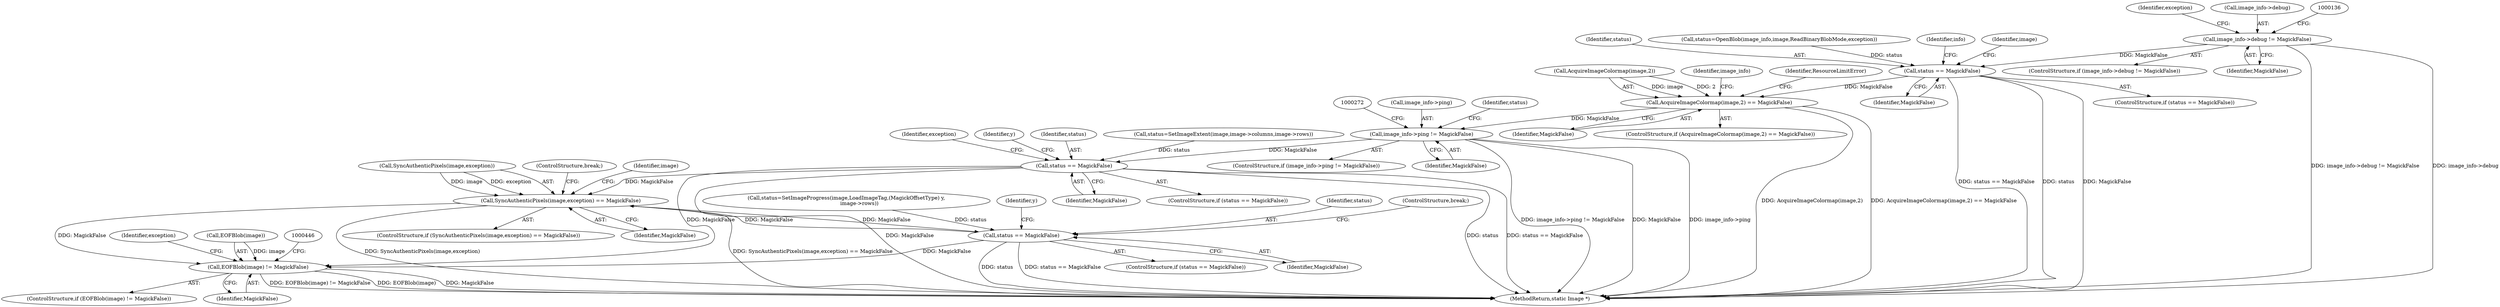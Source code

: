 digraph "0_ImageMagick_f6e9d0d9955e85bdd7540b251cd50d598dacc5e6_40@pointer" {
"1000130" [label="(Call,image_info->debug != MagickFalse)"];
"1000168" [label="(Call,status == MagickFalse)"];
"1000256" [label="(Call,AcquireImageColormap(image,2) == MagickFalse)"];
"1000265" [label="(Call,image_info->ping != MagickFalse)"];
"1000289" [label="(Call,status == MagickFalse)"];
"1000398" [label="(Call,SyncAuthenticPixels(image,exception) == MagickFalse)"];
"1000425" [label="(Call,status == MagickFalse)"];
"1000434" [label="(Call,EOFBlob(image) != MagickFalse)"];
"1000169" [label="(Identifier,status)"];
"1000134" [label="(Identifier,MagickFalse)"];
"1000160" [label="(Call,status=OpenBlob(image_info,image,ReadBinaryBlobMode,exception))"];
"1000266" [label="(Call,image_info->ping)"];
"1000146" [label="(Identifier,exception)"];
"1000167" [label="(ControlStructure,if (status == MagickFalse))"];
"1000279" [label="(Identifier,status)"];
"1000260" [label="(Identifier,MagickFalse)"];
"1000304" [label="(Identifier,y)"];
"1000413" [label="(Call,status=SetImageProgress(image,LoadImageTag,(MagickOffsetType) y,\n                image->rows))"];
"1000425" [label="(Call,status == MagickFalse)"];
"1000433" [label="(ControlStructure,if (EOFBlob(image) != MagickFalse))"];
"1000439" [label="(Identifier,exception)"];
"1000290" [label="(Identifier,status)"];
"1000262" [label="(Identifier,ResourceLimitError)"];
"1000437" [label="(Identifier,MagickFalse)"];
"1000314" [label="(Identifier,y)"];
"1000289" [label="(Call,status == MagickFalse)"];
"1000181" [label="(Identifier,info)"];
"1000399" [label="(Call,SyncAuthenticPixels(image,exception))"];
"1000131" [label="(Call,image_info->debug)"];
"1000403" [label="(ControlStructure,break;)"];
"1000424" [label="(ControlStructure,if (status == MagickFalse))"];
"1000278" [label="(Call,status=SetImageExtent(image,image->columns,image->rows))"];
"1000426" [label="(Identifier,status)"];
"1000291" [label="(Identifier,MagickFalse)"];
"1000170" [label="(Identifier,MagickFalse)"];
"1000173" [label="(Identifier,image)"];
"1000427" [label="(Identifier,MagickFalse)"];
"1000264" [label="(ControlStructure,if (image_info->ping != MagickFalse))"];
"1000256" [label="(Call,AcquireImageColormap(image,2) == MagickFalse)"];
"1000255" [label="(ControlStructure,if (AcquireImageColormap(image,2) == MagickFalse))"];
"1000168" [label="(Call,status == MagickFalse)"];
"1000434" [label="(Call,EOFBlob(image) != MagickFalse)"];
"1000129" [label="(ControlStructure,if (image_info->debug != MagickFalse))"];
"1000398" [label="(Call,SyncAuthenticPixels(image,exception) == MagickFalse)"];
"1000397" [label="(ControlStructure,if (SyncAuthenticPixels(image,exception) == MagickFalse))"];
"1000435" [label="(Call,EOFBlob(image))"];
"1000257" [label="(Call,AcquireImageColormap(image,2))"];
"1000402" [label="(Identifier,MagickFalse)"];
"1000267" [label="(Identifier,image_info)"];
"1000269" [label="(Identifier,MagickFalse)"];
"1000452" [label="(MethodReturn,static Image *)"];
"1000407" [label="(Identifier,image)"];
"1000265" [label="(Call,image_info->ping != MagickFalse)"];
"1000294" [label="(Identifier,exception)"];
"1000428" [label="(ControlStructure,break;)"];
"1000130" [label="(Call,image_info->debug != MagickFalse)"];
"1000288" [label="(ControlStructure,if (status == MagickFalse))"];
"1000130" -> "1000129"  [label="AST: "];
"1000130" -> "1000134"  [label="CFG: "];
"1000131" -> "1000130"  [label="AST: "];
"1000134" -> "1000130"  [label="AST: "];
"1000136" -> "1000130"  [label="CFG: "];
"1000146" -> "1000130"  [label="CFG: "];
"1000130" -> "1000452"  [label="DDG: image_info->debug != MagickFalse"];
"1000130" -> "1000452"  [label="DDG: image_info->debug"];
"1000130" -> "1000168"  [label="DDG: MagickFalse"];
"1000168" -> "1000167"  [label="AST: "];
"1000168" -> "1000170"  [label="CFG: "];
"1000169" -> "1000168"  [label="AST: "];
"1000170" -> "1000168"  [label="AST: "];
"1000173" -> "1000168"  [label="CFG: "];
"1000181" -> "1000168"  [label="CFG: "];
"1000168" -> "1000452"  [label="DDG: status == MagickFalse"];
"1000168" -> "1000452"  [label="DDG: status"];
"1000168" -> "1000452"  [label="DDG: MagickFalse"];
"1000160" -> "1000168"  [label="DDG: status"];
"1000168" -> "1000256"  [label="DDG: MagickFalse"];
"1000256" -> "1000255"  [label="AST: "];
"1000256" -> "1000260"  [label="CFG: "];
"1000257" -> "1000256"  [label="AST: "];
"1000260" -> "1000256"  [label="AST: "];
"1000262" -> "1000256"  [label="CFG: "];
"1000267" -> "1000256"  [label="CFG: "];
"1000256" -> "1000452"  [label="DDG: AcquireImageColormap(image,2)"];
"1000256" -> "1000452"  [label="DDG: AcquireImageColormap(image,2) == MagickFalse"];
"1000257" -> "1000256"  [label="DDG: image"];
"1000257" -> "1000256"  [label="DDG: 2"];
"1000256" -> "1000265"  [label="DDG: MagickFalse"];
"1000265" -> "1000264"  [label="AST: "];
"1000265" -> "1000269"  [label="CFG: "];
"1000266" -> "1000265"  [label="AST: "];
"1000269" -> "1000265"  [label="AST: "];
"1000272" -> "1000265"  [label="CFG: "];
"1000279" -> "1000265"  [label="CFG: "];
"1000265" -> "1000452"  [label="DDG: image_info->ping != MagickFalse"];
"1000265" -> "1000452"  [label="DDG: MagickFalse"];
"1000265" -> "1000452"  [label="DDG: image_info->ping"];
"1000265" -> "1000289"  [label="DDG: MagickFalse"];
"1000289" -> "1000288"  [label="AST: "];
"1000289" -> "1000291"  [label="CFG: "];
"1000290" -> "1000289"  [label="AST: "];
"1000291" -> "1000289"  [label="AST: "];
"1000294" -> "1000289"  [label="CFG: "];
"1000304" -> "1000289"  [label="CFG: "];
"1000289" -> "1000452"  [label="DDG: MagickFalse"];
"1000289" -> "1000452"  [label="DDG: status"];
"1000289" -> "1000452"  [label="DDG: status == MagickFalse"];
"1000278" -> "1000289"  [label="DDG: status"];
"1000289" -> "1000398"  [label="DDG: MagickFalse"];
"1000289" -> "1000434"  [label="DDG: MagickFalse"];
"1000398" -> "1000397"  [label="AST: "];
"1000398" -> "1000402"  [label="CFG: "];
"1000399" -> "1000398"  [label="AST: "];
"1000402" -> "1000398"  [label="AST: "];
"1000403" -> "1000398"  [label="CFG: "];
"1000407" -> "1000398"  [label="CFG: "];
"1000398" -> "1000452"  [label="DDG: SyncAuthenticPixels(image,exception) == MagickFalse"];
"1000398" -> "1000452"  [label="DDG: SyncAuthenticPixels(image,exception)"];
"1000399" -> "1000398"  [label="DDG: image"];
"1000399" -> "1000398"  [label="DDG: exception"];
"1000425" -> "1000398"  [label="DDG: MagickFalse"];
"1000398" -> "1000425"  [label="DDG: MagickFalse"];
"1000398" -> "1000434"  [label="DDG: MagickFalse"];
"1000425" -> "1000424"  [label="AST: "];
"1000425" -> "1000427"  [label="CFG: "];
"1000426" -> "1000425"  [label="AST: "];
"1000427" -> "1000425"  [label="AST: "];
"1000428" -> "1000425"  [label="CFG: "];
"1000314" -> "1000425"  [label="CFG: "];
"1000425" -> "1000452"  [label="DDG: status"];
"1000425" -> "1000452"  [label="DDG: status == MagickFalse"];
"1000413" -> "1000425"  [label="DDG: status"];
"1000425" -> "1000434"  [label="DDG: MagickFalse"];
"1000434" -> "1000433"  [label="AST: "];
"1000434" -> "1000437"  [label="CFG: "];
"1000435" -> "1000434"  [label="AST: "];
"1000437" -> "1000434"  [label="AST: "];
"1000439" -> "1000434"  [label="CFG: "];
"1000446" -> "1000434"  [label="CFG: "];
"1000434" -> "1000452"  [label="DDG: MagickFalse"];
"1000434" -> "1000452"  [label="DDG: EOFBlob(image) != MagickFalse"];
"1000434" -> "1000452"  [label="DDG: EOFBlob(image)"];
"1000435" -> "1000434"  [label="DDG: image"];
}
